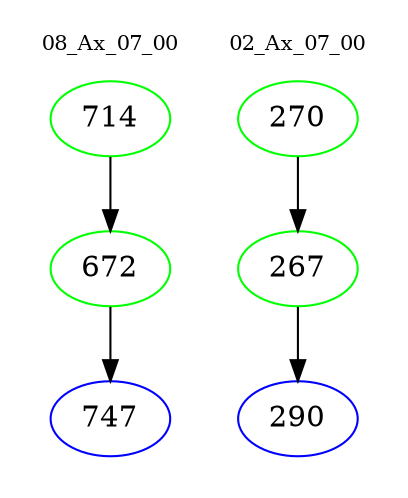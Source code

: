 digraph{
subgraph cluster_0 {
color = white
label = "08_Ax_07_00";
fontsize=10;
T0_714 [label="714", color="green"]
T0_714 -> T0_672 [color="black"]
T0_672 [label="672", color="green"]
T0_672 -> T0_747 [color="black"]
T0_747 [label="747", color="blue"]
}
subgraph cluster_1 {
color = white
label = "02_Ax_07_00";
fontsize=10;
T1_270 [label="270", color="green"]
T1_270 -> T1_267 [color="black"]
T1_267 [label="267", color="green"]
T1_267 -> T1_290 [color="black"]
T1_290 [label="290", color="blue"]
}
}
